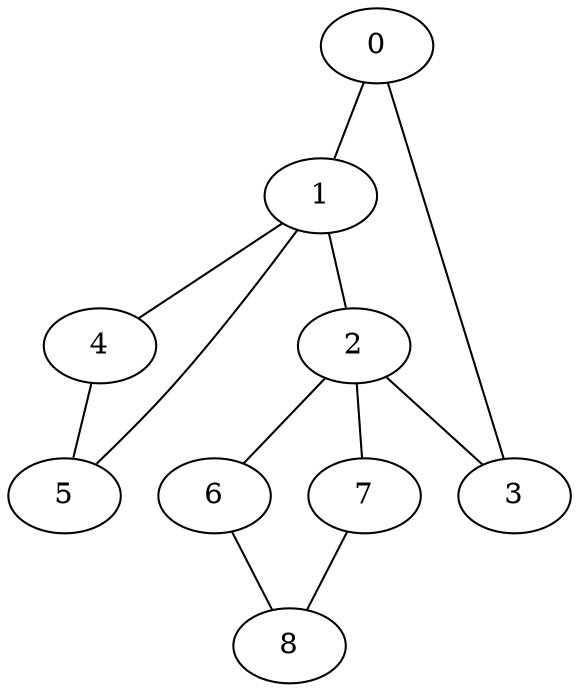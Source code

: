 graph two_inner_loops {
      0 -- 1 ;
      0 -- 3 ;
      1 -- 2 ;
      1 -- 4 ;
      1 -- 5 ;
      2 -- 3 ;
      2 -- 6 ;
      2 -- 7 ;
      3 ;
      4 -- 5 ;
      5 ;
      6 -- 8 ;
      7 -- 8 ;
      8 
}